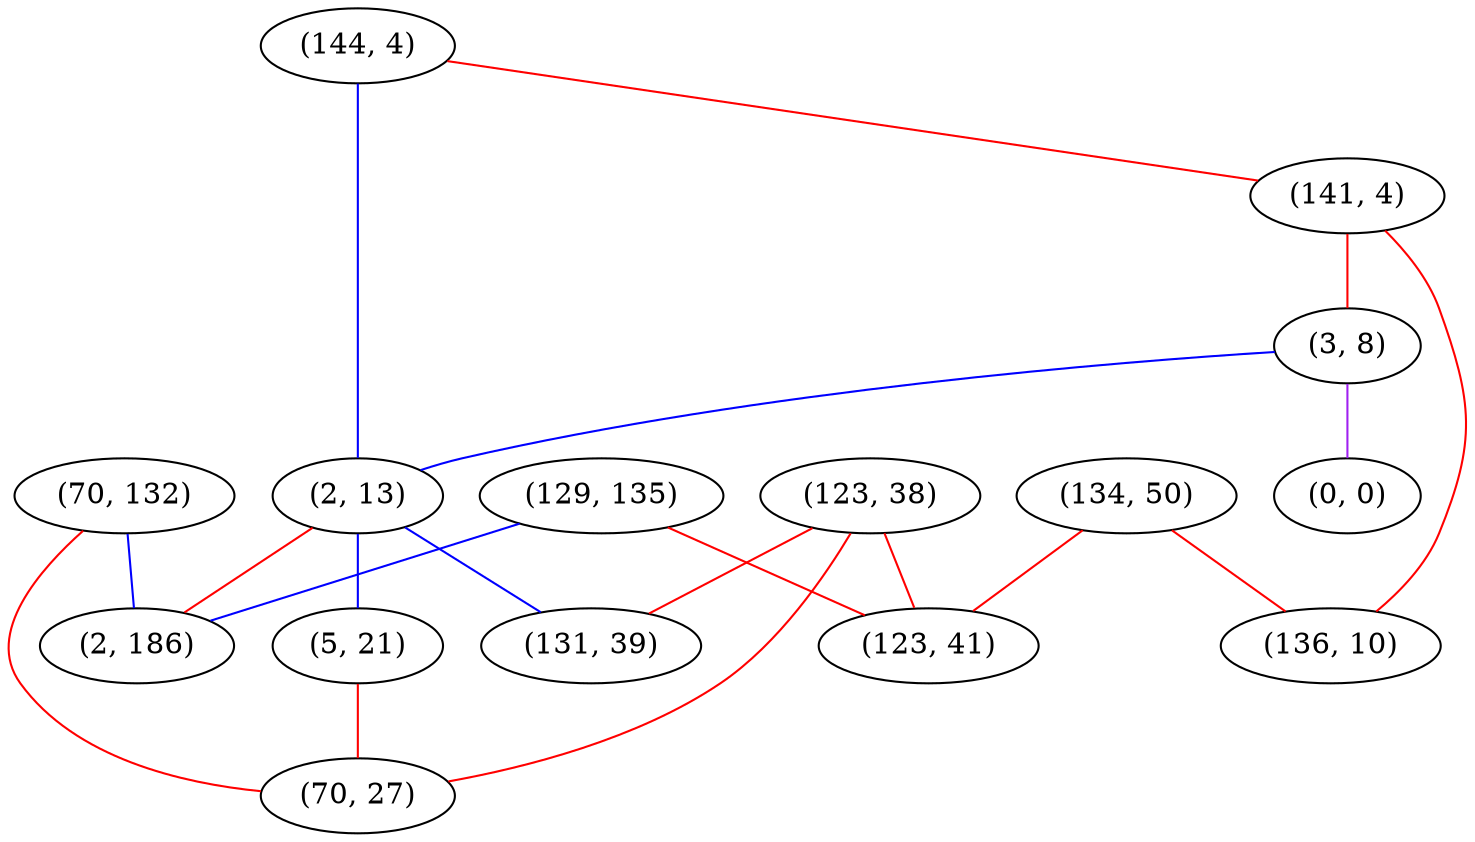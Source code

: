graph "" {
"(70, 132)";
"(134, 50)";
"(144, 4)";
"(141, 4)";
"(136, 10)";
"(123, 38)";
"(3, 8)";
"(2, 13)";
"(0, 0)";
"(5, 21)";
"(129, 135)";
"(70, 27)";
"(131, 39)";
"(123, 41)";
"(2, 186)";
"(70, 132)" -- "(70, 27)"  [color=red, key=0, weight=1];
"(70, 132)" -- "(2, 186)"  [color=blue, key=0, weight=3];
"(134, 50)" -- "(123, 41)"  [color=red, key=0, weight=1];
"(134, 50)" -- "(136, 10)"  [color=red, key=0, weight=1];
"(144, 4)" -- "(141, 4)"  [color=red, key=0, weight=1];
"(144, 4)" -- "(2, 13)"  [color=blue, key=0, weight=3];
"(141, 4)" -- "(3, 8)"  [color=red, key=0, weight=1];
"(141, 4)" -- "(136, 10)"  [color=red, key=0, weight=1];
"(123, 38)" -- "(70, 27)"  [color=red, key=0, weight=1];
"(123, 38)" -- "(131, 39)"  [color=red, key=0, weight=1];
"(123, 38)" -- "(123, 41)"  [color=red, key=0, weight=1];
"(3, 8)" -- "(0, 0)"  [color=purple, key=0, weight=4];
"(3, 8)" -- "(2, 13)"  [color=blue, key=0, weight=3];
"(2, 13)" -- "(131, 39)"  [color=blue, key=0, weight=3];
"(2, 13)" -- "(5, 21)"  [color=blue, key=0, weight=3];
"(2, 13)" -- "(2, 186)"  [color=red, key=0, weight=1];
"(5, 21)" -- "(70, 27)"  [color=red, key=0, weight=1];
"(129, 135)" -- "(123, 41)"  [color=red, key=0, weight=1];
"(129, 135)" -- "(2, 186)"  [color=blue, key=0, weight=3];
}
